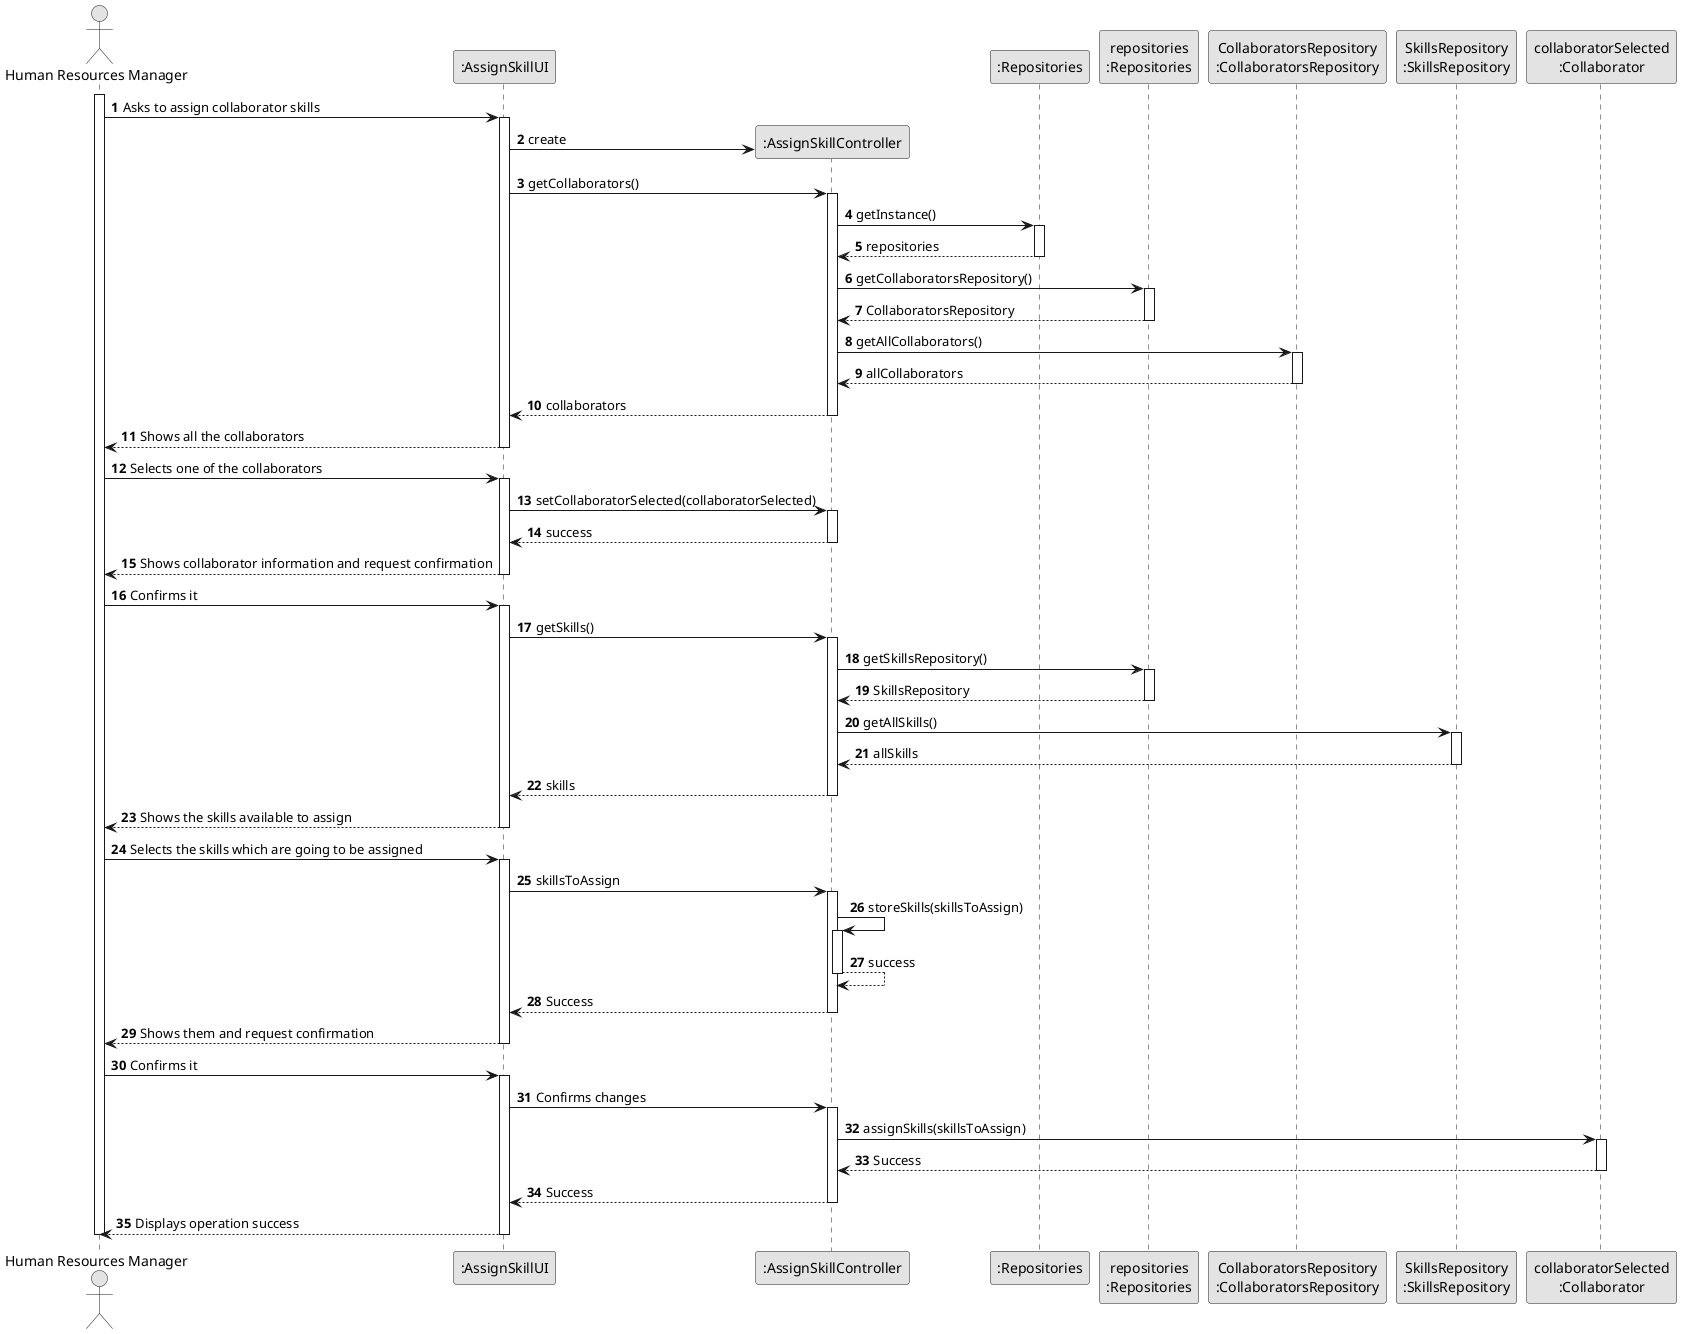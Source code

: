 @startuml
skinparam monochrome true
skinparam packageStyle rectangle
skinparam shadowing false

autonumber

'hide footbox
actor "Human Resources Manager" as ADM
participant ":AssignSkillUI" as UI
participant ":AssignSkillController" as CTRL
participant ":Repositories" as Repositories
participant "repositories\n:Repositories" as RepoInstance
participant "CollaboratorsRepository\n:CollaboratorsRepository" as CollaboratorRepo
participant "SkillsRepository\n:SkillsRepository" as SkillRepo
participant "collaboratorSelected\n:Collaborator" as Collaborator

activate ADM

        ADM -> UI : Asks to assign collaborator skills

        activate UI
            UI -> CTRL** : create
            UI -> CTRL : getCollaborators()

            activate CTRL

                CTRL -> Repositories : getInstance()
                activate Repositories
                    Repositories --> CTRL : repositories
                deactivate Repositories

                CTRL -> RepoInstance : getCollaboratorsRepository()

                activate RepoInstance
                    RepoInstance --> CTRL : CollaboratorsRepository
                deactivate RepoInstance

                CTRL -> CollaboratorRepo : getAllCollaborators()
                activate CollaboratorRepo
                    CollaboratorRepo --> CTRL : allCollaborators
                deactivate CollaboratorRepo

                CTRL --> UI : collaborators
            deactivate CTRL

            UI --> ADM : Shows all the collaborators
        deactivate UI

        ADM -> UI : Selects one of the collaborators

        activate UI

            UI -> CTRL : setCollaboratorSelected(collaboratorSelected)

            activate CTRL
                CTRL --> UI : success
            deactivate CTRL

            UI --> ADM : Shows collaborator information and request confirmation
        deactivate UI

        ADM -> UI : Confirms it

        activate UI
            UI -> CTRL : getSkills()

            activate CTRL

                CTRL -> RepoInstance : getSkillsRepository()

                activate RepoInstance
                    RepoInstance --> CTRL : SkillsRepository
                deactivate RepoInstance

                CTRL -> SkillRepo : getAllSkills()

                activate SkillRepo
                    SkillRepo --> CTRL : allSkills
                deactivate SkillRepo

                CTRL --> UI : skills
            deactivate CTRL

            UI --> ADM : Shows the skills available to assign
        deactivate UI

        ADM -> UI : Selects the skills which are going to be assigned

        activate UI
            UI -> CTRL : skillsToAssign

            activate CTRL
                CTRL -> CTRL : storeSkills(skillsToAssign)

                activate CTRL
                    CTRL --> CTRL : success
                deactivate CTRL

                CTRL --> UI : Success
            deactivate CTRL

            UI --> ADM : Shows them and request confirmation
        deactivate UI

        ADM -> UI : Confirms it

        activate UI
            UI -> CTRL : Confirms changes
            
            activate CTRL
                CTRL -> Collaborator : assignSkills(skillsToAssign)

                activate Collaborator
                    Collaborator --> CTRL : Success
                deactivate Collaborator

                CTRL --> UI : Success
            deactivate CTRL

            UI --> ADM : Displays operation success
        deactivate UI

deactivate ADM

@enduml